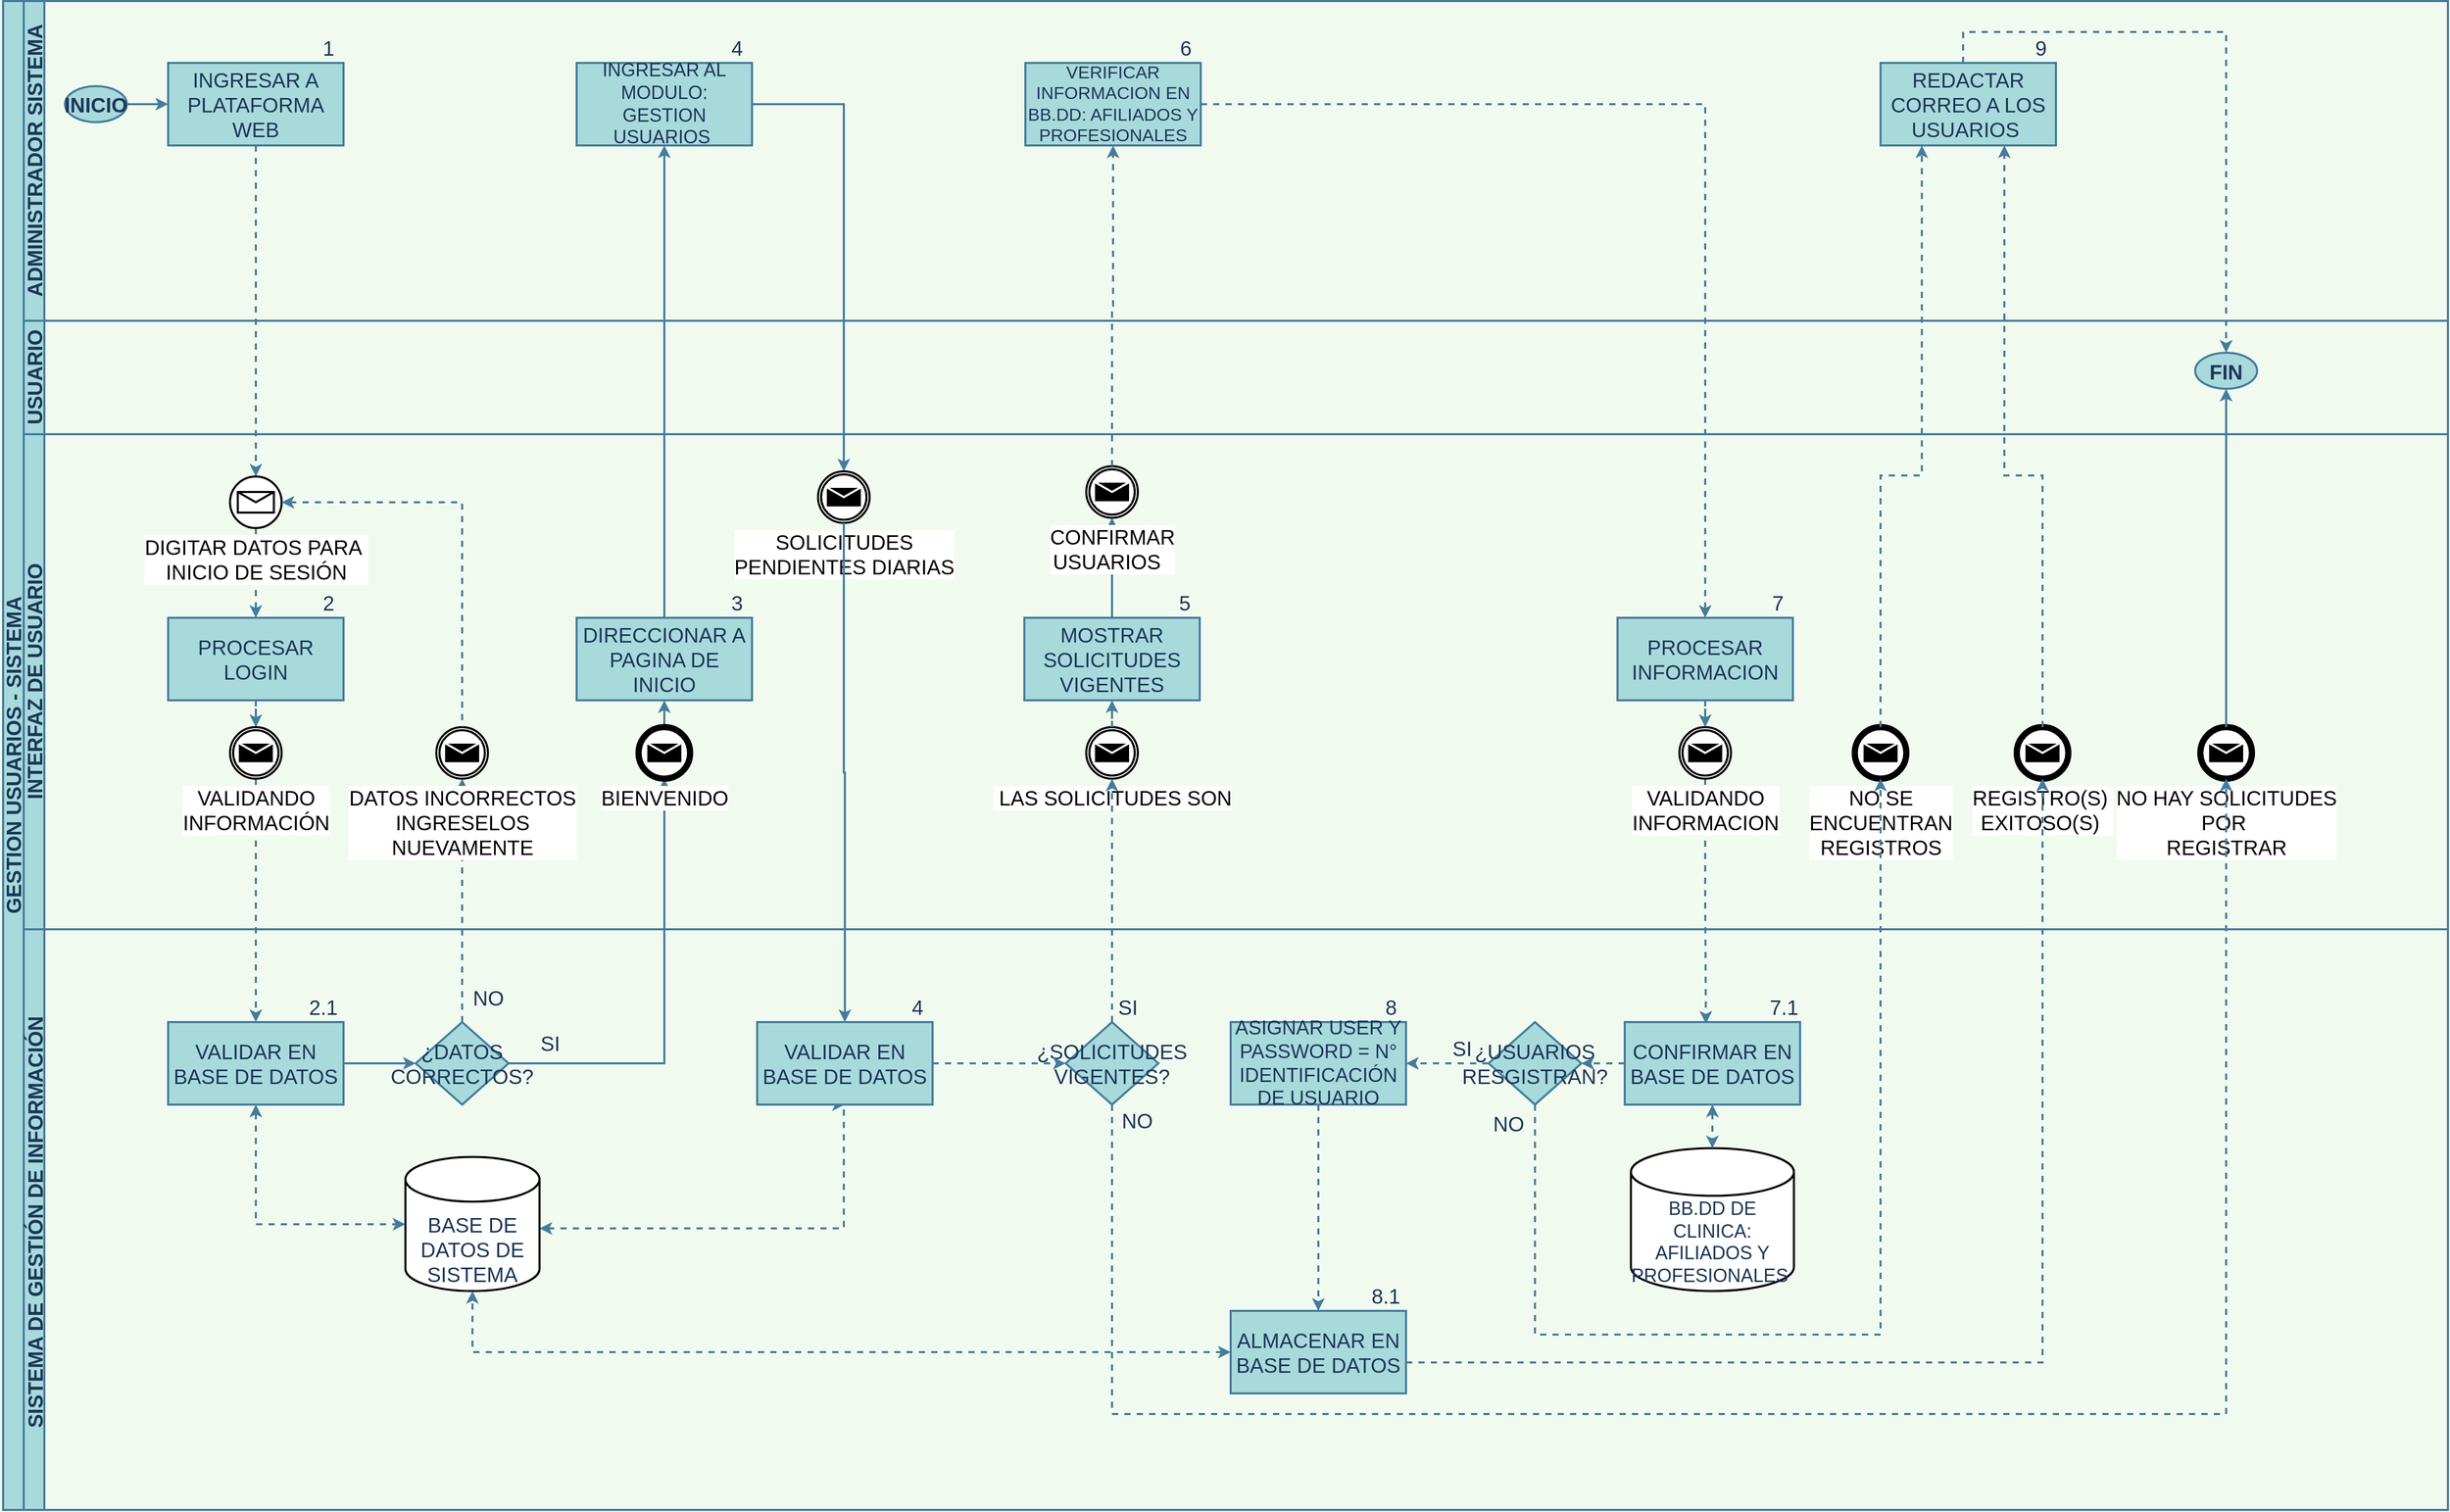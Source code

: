 <mxfile version="15.9.1" type="device"><diagram id="JYSoxw2AWvvSmy6L8tQY" name="Página-1"><mxGraphModel dx="1812" dy="1374" grid="1" gridSize="10" guides="1" tooltips="1" connect="1" arrows="1" fold="1" page="1" pageScale="1" pageWidth="2336" pageHeight="1654" background="#F1FAEE" math="0" shadow="0"><root><mxCell id="0"/><mxCell id="1" parent="0"/><mxCell id="0h0ZGXSgKMVgla4ImIc9-1" value="&lt;font style=&quot;vertical-align: inherit; font-size: 20px;&quot;&gt;&lt;font style=&quot;vertical-align: inherit; font-size: 20px;&quot;&gt;&lt;font style=&quot;vertical-align: inherit; font-size: 20px;&quot;&gt;&lt;font style=&quot;vertical-align: inherit; font-size: 20px;&quot;&gt;&lt;b style=&quot;font-size: 20px;&quot;&gt;&lt;font style=&quot;vertical-align: inherit; font-size: 20px;&quot;&gt;&lt;font style=&quot;vertical-align: inherit; font-size: 20px;&quot;&gt;&lt;font style=&quot;vertical-align: inherit; font-size: 20px;&quot;&gt;&lt;font style=&quot;vertical-align: inherit; font-size: 20px;&quot;&gt;&lt;font style=&quot;vertical-align: inherit; font-size: 20px;&quot;&gt;&lt;font style=&quot;vertical-align: inherit; font-size: 20px;&quot;&gt;&lt;font style=&quot;vertical-align: inherit; font-size: 20px;&quot;&gt;&lt;font style=&quot;vertical-align: inherit; font-size: 20px;&quot;&gt;&lt;font style=&quot;vertical-align: inherit; font-size: 20px;&quot;&gt;&lt;font style=&quot;vertical-align: inherit; font-size: 20px;&quot;&gt;&lt;font style=&quot;vertical-align: inherit; font-size: 20px;&quot;&gt;&lt;font style=&quot;vertical-align: inherit; font-size: 20px;&quot;&gt;&lt;font style=&quot;vertical-align: inherit; font-size: 20px;&quot;&gt;&lt;font style=&quot;vertical-align: inherit; font-size: 20px;&quot;&gt;GESTION USUARIOS - SISTEMA&lt;/font&gt;&lt;/font&gt;&lt;br style=&quot;font-size: 20px;&quot;&gt;&lt;/font&gt;&lt;/font&gt;&lt;/font&gt;&lt;/font&gt;&lt;/font&gt;&lt;/font&gt;&lt;/font&gt;&lt;/font&gt;&lt;/font&gt;&lt;/font&gt;&lt;/font&gt;&lt;/font&gt;&lt;/b&gt;&lt;/font&gt;&lt;/font&gt;&lt;/font&gt;&lt;/font&gt;" style="swimlane;html=1;childLayout=stackLayout;resizeParent=1;resizeParentMax=0;horizontal=0;startSize=20;horizontalStack=0;fillColor=#A8DADC;strokeColor=#457B9D;fontColor=#1D3557;rounded=0;fontSize=20;fontStyle=0;movable=1;resizable=1;rotatable=1;deletable=1;editable=1;connectable=1;strokeWidth=2;" parent="1" vertex="1"><mxGeometry x="110" y="320" width="2370" height="1463" as="geometry"><mxRectangle x="133" y="227" width="30" height="280" as="alternateBounds"/></mxGeometry></mxCell><mxCell id="dF04qxDhT-gApZoGv0Vg-7" style="edgeStyle=orthogonalEdgeStyle;rounded=0;orthogonalLoop=1;jettySize=auto;html=1;startArrow=none;startFill=0;exitX=1;exitY=0.5;exitDx=0;exitDy=0;strokeColor=#457B9D;strokeWidth=2;entryX=0.5;entryY=1;entryDx=0;entryDy=0;entryPerimeter=0;fontSize=20;" parent="0h0ZGXSgKMVgla4ImIc9-1" source="yGRc94hJCYV7UcVCG93I-18" target="yGRc94hJCYV7UcVCG93I-29" edge="1"><mxGeometry relative="1" as="geometry"><mxPoint x="622" y="1240" as="targetPoint"/><mxPoint x="502.0" y="1032" as="sourcePoint"/><Array as="points"><mxPoint x="641" y="1030"/></Array></mxGeometry></mxCell><mxCell id="yGRc94hJCYV7UcVCG93I-7" style="edgeStyle=orthogonalEdgeStyle;rounded=0;orthogonalLoop=1;jettySize=auto;html=1;startArrow=none;startFill=0;dashed=1;strokeColor=#457B9D;strokeWidth=2;fontSize=20;" parent="0h0ZGXSgKMVgla4ImIc9-1" source="yGRc94hJCYV7UcVCG93I-5" target="yGRc94hJCYV7UcVCG93I-8" edge="1"><mxGeometry relative="1" as="geometry"><mxPoint x="310" y="710" as="targetPoint"/><Array as="points"/></mxGeometry></mxCell><mxCell id="dF04qxDhT-gApZoGv0Vg-49" style="edgeStyle=orthogonalEdgeStyle;rounded=0;jumpSize=3;orthogonalLoop=1;jettySize=auto;html=1;dashed=1;fontColor=#1D3557;startArrow=none;startFill=0;strokeColor=#457B9D;strokeWidth=2;fontSize=20;" parent="0h0ZGXSgKMVgla4ImIc9-1" source="yGRc94hJCYV7UcVCG93I-11" target="yGRc94hJCYV7UcVCG93I-13" edge="1"><mxGeometry relative="1" as="geometry"/></mxCell><mxCell id="dF04qxDhT-gApZoGv0Vg-52" style="edgeStyle=orthogonalEdgeStyle;rounded=0;jumpSize=3;orthogonalLoop=1;jettySize=auto;html=1;dashed=1;fontColor=#1D3557;startArrow=none;startFill=0;strokeColor=#457B9D;strokeWidth=2;fontSize=20;" parent="0h0ZGXSgKMVgla4ImIc9-1" source="yGRc94hJCYV7UcVCG93I-18" target="yGRc94hJCYV7UcVCG93I-26" edge="1"><mxGeometry relative="1" as="geometry"/></mxCell><mxCell id="6_C3RgGMV8onaPQXF8D--33" value="&lt;font style=&quot;vertical-align: inherit; font-size: 20px;&quot;&gt;&lt;font style=&quot;vertical-align: inherit; font-size: 20px;&quot;&gt;&lt;font style=&quot;vertical-align: inherit; font-size: 20px;&quot;&gt;&lt;font style=&quot;vertical-align: inherit; font-size: 20px;&quot;&gt;&lt;font style=&quot;vertical-align: inherit; font-size: 20px;&quot;&gt;&lt;font style=&quot;vertical-align: inherit; font-size: 20px;&quot;&gt;ADMINISTRADOR SISTEMA&lt;/font&gt;&lt;/font&gt;&lt;/font&gt;&lt;/font&gt;&lt;/font&gt;&lt;/font&gt;" style="swimlane;html=1;startSize=20;horizontal=0;fillColor=#A8DADC;strokeColor=#457B9D;fontColor=#1D3557;rounded=0;fontSize=20;fontStyle=1;movable=1;resizable=1;rotatable=1;deletable=1;editable=1;connectable=1;strokeWidth=2;" parent="0h0ZGXSgKMVgla4ImIc9-1" vertex="1"><mxGeometry x="20" width="2350" height="310" as="geometry"><mxRectangle x="20" width="2070" height="20" as="alternateBounds"/></mxGeometry></mxCell><mxCell id="yGRc94hJCYV7UcVCG93I-33" value="INGRESAR AL MODULO: GESTION USUARIOS&amp;nbsp;" style="rounded=0;whiteSpace=wrap;html=1;fontSize=18;fontColor=#1D3557;strokeColor=#457B9D;fillColor=#A8DADC;align=center;verticalAlign=middle;movable=1;resizable=1;rotatable=1;deletable=1;editable=1;connectable=1;strokeWidth=2;" parent="6_C3RgGMV8onaPQXF8D--33" vertex="1"><mxGeometry x="536" y="60" width="170" height="80" as="geometry"/></mxCell><mxCell id="8Q7lp7PgOJ6ehgpTDxJz-3" style="edgeStyle=orthogonalEdgeStyle;rounded=0;orthogonalLoop=1;jettySize=auto;html=1;exitX=1;exitY=0.5;exitDx=0;exitDy=0;entryX=0;entryY=0.5;entryDx=0;entryDy=0;fontSize=20;strokeColor=#457B9D;strokeWidth=2;" edge="1" parent="6_C3RgGMV8onaPQXF8D--33" source="0h0ZGXSgKMVgla4ImIc9-41" target="yGRc94hJCYV7UcVCG93I-5"><mxGeometry relative="1" as="geometry"/></mxCell><mxCell id="0h0ZGXSgKMVgla4ImIc9-41" value="INICIO" style="ellipse;whiteSpace=wrap;html=1;fontSize=20;fontColor=#1D3557;strokeColor=#457B9D;fillColor=#A8DADC;align=center;verticalAlign=middle;fontStyle=1;movable=1;resizable=1;rotatable=1;deletable=1;editable=1;connectable=1;strokeWidth=2;" parent="6_C3RgGMV8onaPQXF8D--33" vertex="1"><mxGeometry x="40" y="82.5" width="60" height="35" as="geometry"/></mxCell><mxCell id="yGRc94hJCYV7UcVCG93I-5" value="INGRESAR A PLATAFORMA WEB" style="rounded=0;whiteSpace=wrap;html=1;fontSize=20;fontColor=#1D3557;strokeColor=#457B9D;fillColor=#A8DADC;align=center;verticalAlign=middle;movable=1;resizable=1;rotatable=1;deletable=1;editable=1;connectable=1;strokeWidth=2;" parent="6_C3RgGMV8onaPQXF8D--33" vertex="1"><mxGeometry x="140" y="60" width="170" height="80" as="geometry"/></mxCell><mxCell id="J7Kk39vfDmmZW75b4gVh-98" value="VERIFICAR INFORMACION EN BB.DD: AFILIADOS Y PROFESIONALES" style="rounded=0;whiteSpace=wrap;html=1;fontSize=17;fontColor=#1D3557;strokeColor=#457B9D;fillColor=#A8DADC;align=center;verticalAlign=middle;movable=1;resizable=1;rotatable=1;deletable=1;editable=1;connectable=1;strokeWidth=2;" parent="6_C3RgGMV8onaPQXF8D--33" vertex="1"><mxGeometry x="971" y="60" width="170" height="80" as="geometry"/></mxCell><mxCell id="J7Kk39vfDmmZW75b4gVh-145" value="REDACTAR CORREO A LOS USUARIOS&amp;nbsp;" style="rounded=0;whiteSpace=wrap;html=1;fontSize=20;fontColor=#1D3557;strokeColor=#457B9D;fillColor=#A8DADC;align=center;verticalAlign=middle;movable=1;resizable=1;rotatable=1;deletable=1;editable=1;connectable=1;strokeWidth=2;" parent="6_C3RgGMV8onaPQXF8D--33" vertex="1"><mxGeometry x="1800" y="60" width="170" height="80" as="geometry"/></mxCell><mxCell id="8Q7lp7PgOJ6ehgpTDxJz-10" value="1" style="text;html=1;align=center;verticalAlign=middle;resizable=0;points=[];autosize=1;strokeColor=none;fillColor=none;fontColor=#1D3557;fontSize=20;strokeWidth=2;" vertex="1" parent="6_C3RgGMV8onaPQXF8D--33"><mxGeometry x="280" y="30" width="30" height="30" as="geometry"/></mxCell><mxCell id="8Q7lp7PgOJ6ehgpTDxJz-11" value="4" style="text;html=1;align=center;verticalAlign=middle;resizable=0;points=[];autosize=1;strokeColor=none;fillColor=none;fontColor=#1D3557;fontSize=20;strokeWidth=2;" vertex="1" parent="6_C3RgGMV8onaPQXF8D--33"><mxGeometry x="676" y="30" width="30" height="30" as="geometry"/></mxCell><mxCell id="8Q7lp7PgOJ6ehgpTDxJz-14" value="6" style="text;html=1;align=center;verticalAlign=middle;resizable=0;points=[];autosize=1;strokeColor=none;fillColor=none;fontColor=#1D3557;fontSize=20;strokeWidth=2;" vertex="1" parent="6_C3RgGMV8onaPQXF8D--33"><mxGeometry x="1111" y="30" width="30" height="30" as="geometry"/></mxCell><mxCell id="8Q7lp7PgOJ6ehgpTDxJz-19" value="9" style="text;html=1;align=center;verticalAlign=middle;resizable=0;points=[];autosize=1;strokeColor=none;fillColor=none;fontColor=#1D3557;fontSize=20;strokeWidth=2;" vertex="1" parent="6_C3RgGMV8onaPQXF8D--33"><mxGeometry x="1940" y="30" width="30" height="30" as="geometry"/></mxCell><mxCell id="0h0ZGXSgKMVgla4ImIc9-2" value="&lt;font style=&quot;vertical-align: inherit; font-size: 20px;&quot;&gt;&lt;font style=&quot;vertical-align: inherit; font-size: 20px;&quot;&gt;USUARIO&lt;br style=&quot;font-size: 20px;&quot;&gt;&lt;/font&gt;&lt;/font&gt;" style="swimlane;html=1;startSize=20;horizontal=0;fillColor=#A8DADC;strokeColor=#457B9D;fontColor=#1D3557;rounded=0;fontSize=20;movable=1;resizable=1;rotatable=1;deletable=1;editable=1;connectable=1;strokeWidth=2;" parent="0h0ZGXSgKMVgla4ImIc9-1" vertex="1"><mxGeometry x="20" y="310" width="2350" height="110" as="geometry"/></mxCell><mxCell id="J7Kk39vfDmmZW75b4gVh-147" value="FIN" style="ellipse;whiteSpace=wrap;html=1;fontSize=20;fontColor=#1D3557;strokeColor=#457B9D;fillColor=#A8DADC;align=center;verticalAlign=middle;fontStyle=1;movable=1;resizable=1;rotatable=1;deletable=1;editable=1;connectable=1;strokeWidth=2;" parent="0h0ZGXSgKMVgla4ImIc9-2" vertex="1"><mxGeometry x="2105" y="31" width="60" height="35" as="geometry"/></mxCell><mxCell id="J7Kk39vfDmmZW75b4gVh-61" style="edgeStyle=orthogonalEdgeStyle;rounded=0;orthogonalLoop=1;jettySize=auto;html=1;endArrow=classic;endFill=1;startArrow=none;startFill=0;exitX=1;exitY=0.5;exitDx=0;exitDy=0;entryX=0.5;entryY=0;entryDx=0;entryDy=0;entryPerimeter=0;strokeWidth=2;strokeColor=#457B9D;fontSize=20;" parent="0h0ZGXSgKMVgla4ImIc9-1" source="yGRc94hJCYV7UcVCG93I-33" target="J7Kk39vfDmmZW75b4gVh-79" edge="1"><mxGeometry relative="1" as="geometry"><mxPoint x="770" y="530" as="targetPoint"/><mxPoint x="720" y="230" as="sourcePoint"/><Array as="points"><mxPoint x="815" y="100"/></Array></mxGeometry></mxCell><mxCell id="J7Kk39vfDmmZW75b4gVh-119" style="edgeStyle=orthogonalEdgeStyle;rounded=0;orthogonalLoop=1;jettySize=auto;html=1;dashed=1;startArrow=none;startFill=0;endArrow=classic;endFill=1;entryX=0.463;entryY=0.019;entryDx=0;entryDy=0;entryPerimeter=0;strokeWidth=2;strokeColor=#457B9D;fontSize=20;" parent="0h0ZGXSgKMVgla4ImIc9-1" source="J7Kk39vfDmmZW75b4gVh-117" target="J7Kk39vfDmmZW75b4gVh-120" edge="1"><mxGeometry relative="1" as="geometry"><mxPoint x="1345" y="1160" as="targetPoint"/><Array as="points"/></mxGeometry></mxCell><mxCell id="0h0ZGXSgKMVgla4ImIc9-3" value="&lt;font style=&quot;vertical-align: inherit; font-size: 20px;&quot;&gt;&lt;font style=&quot;vertical-align: inherit; font-size: 20px;&quot;&gt;&lt;font style=&quot;vertical-align: inherit; font-size: 20px;&quot;&gt;&lt;font style=&quot;vertical-align: inherit; font-size: 20px;&quot;&gt;INTERFAZ DE USUARIO&lt;/font&gt;&lt;/font&gt;&lt;/font&gt;&lt;/font&gt;" style="swimlane;html=1;startSize=20;horizontal=0;fillColor=#A8DADC;strokeColor=#457B9D;fontColor=#1D3557;rounded=0;fontSize=20;movable=1;resizable=1;rotatable=1;deletable=1;editable=1;connectable=1;strokeWidth=2;" parent="0h0ZGXSgKMVgla4ImIc9-1" vertex="1"><mxGeometry x="20" y="420" width="2350" height="480" as="geometry"/></mxCell><mxCell id="yGRc94hJCYV7UcVCG93I-10" style="edgeStyle=orthogonalEdgeStyle;rounded=0;orthogonalLoop=1;jettySize=auto;html=1;entryX=0.5;entryY=0;entryDx=0;entryDy=0;dashed=1;startArrow=none;startFill=0;strokeColor=#457B9D;strokeWidth=2;fontSize=20;" parent="0h0ZGXSgKMVgla4ImIc9-3" source="yGRc94hJCYV7UcVCG93I-8" target="yGRc94hJCYV7UcVCG93I-9" edge="1"><mxGeometry relative="1" as="geometry"/></mxCell><mxCell id="yGRc94hJCYV7UcVCG93I-8" value="DIGITAR DATOS PARA&amp;nbsp;&lt;br style=&quot;font-size: 20px;&quot;&gt;INICIO DE SESIÓN&lt;br style=&quot;font-size: 20px;&quot;&gt;" style="points=[[0.145,0.145,0],[0.5,0,0],[0.855,0.145,0],[1,0.5,0],[0.855,0.855,0],[0.5,1,0],[0.145,0.855,0],[0,0.5,0]];shape=mxgraph.bpmn.event;html=1;verticalLabelPosition=bottom;labelBackgroundColor=#ffffff;verticalAlign=top;align=center;perimeter=ellipsePerimeter;outlineConnect=0;aspect=fixed;outline=standard;symbol=message;fontSize=20;strokeWidth=2;" parent="0h0ZGXSgKMVgla4ImIc9-3" vertex="1"><mxGeometry x="200" y="41" width="50" height="50" as="geometry"/></mxCell><mxCell id="dF04qxDhT-gApZoGv0Vg-50" style="edgeStyle=orthogonalEdgeStyle;rounded=0;jumpSize=3;orthogonalLoop=1;jettySize=auto;html=1;dashed=1;fontColor=#1D3557;startArrow=none;startFill=0;strokeColor=#457B9D;strokeWidth=2;fontSize=20;" parent="0h0ZGXSgKMVgla4ImIc9-3" source="yGRc94hJCYV7UcVCG93I-9" target="yGRc94hJCYV7UcVCG93I-11" edge="1"><mxGeometry relative="1" as="geometry"/></mxCell><mxCell id="yGRc94hJCYV7UcVCG93I-9" value="PROCESAR LOGIN" style="rounded=0;whiteSpace=wrap;html=1;fontSize=20;fontColor=#1D3557;strokeColor=#457B9D;fillColor=#A8DADC;align=center;verticalAlign=middle;movable=1;resizable=1;rotatable=1;deletable=1;editable=1;connectable=1;strokeWidth=2;" parent="0h0ZGXSgKMVgla4ImIc9-3" vertex="1"><mxGeometry x="140" y="178" width="170" height="80" as="geometry"/></mxCell><mxCell id="yGRc94hJCYV7UcVCG93I-11" value="VALIDANDO &lt;br style=&quot;font-size: 20px;&quot;&gt;INFORMACIÓN" style="points=[[0.145,0.145,0],[0.5,0,0],[0.855,0.145,0],[1,0.5,0],[0.855,0.855,0],[0.5,1,0],[0.145,0.855,0],[0,0.5,0]];shape=mxgraph.bpmn.event;html=1;verticalLabelPosition=bottom;labelBackgroundColor=#ffffff;verticalAlign=top;align=center;perimeter=ellipsePerimeter;outlineConnect=0;aspect=fixed;outline=throwing;symbol=message;fontSize=20;strokeWidth=2;" parent="0h0ZGXSgKMVgla4ImIc9-3" vertex="1"><mxGeometry x="200" y="284" width="50" height="50" as="geometry"/></mxCell><mxCell id="yGRc94hJCYV7UcVCG93I-26" value="DATOS INCORRECTOS&lt;br style=&quot;font-size: 20px;&quot;&gt;INGRESELOS &lt;br style=&quot;font-size: 20px;&quot;&gt;NUEVAMENTE" style="points=[[0.145,0.145,0],[0.5,0,0],[0.855,0.145,0],[1,0.5,0],[0.855,0.855,0],[0.5,1,0],[0.145,0.855,0],[0,0.5,0]];shape=mxgraph.bpmn.event;html=1;verticalLabelPosition=bottom;labelBackgroundColor=#ffffff;verticalAlign=top;align=center;perimeter=ellipsePerimeter;outlineConnect=0;aspect=fixed;outline=throwing;symbol=message;fontSize=20;strokeWidth=2;" parent="0h0ZGXSgKMVgla4ImIc9-3" vertex="1"><mxGeometry x="400" y="284" width="50" height="50" as="geometry"/></mxCell><mxCell id="dF04qxDhT-gApZoGv0Vg-53" style="edgeStyle=orthogonalEdgeStyle;rounded=0;jumpSize=3;orthogonalLoop=1;jettySize=auto;html=1;entryX=0.5;entryY=1;entryDx=0;entryDy=0;fontColor=#1D3557;startArrow=none;startFill=0;strokeColor=#457B9D;strokeWidth=2;fontSize=20;" parent="0h0ZGXSgKMVgla4ImIc9-3" source="yGRc94hJCYV7UcVCG93I-29" target="yGRc94hJCYV7UcVCG93I-60" edge="1"><mxGeometry relative="1" as="geometry"/></mxCell><mxCell id="yGRc94hJCYV7UcVCG93I-29" value="BIENVENIDO" style="points=[[0.145,0.145,0],[0.5,0,0],[0.855,0.145,0],[1,0.5,0],[0.855,0.855,0],[0.5,1,0],[0.145,0.855,0],[0,0.5,0]];shape=mxgraph.bpmn.event;html=1;verticalLabelPosition=bottom;labelBackgroundColor=#ffffff;verticalAlign=top;align=center;perimeter=ellipsePerimeter;outlineConnect=0;aspect=fixed;outline=end;symbol=message;fontSize=20;strokeWidth=2;" parent="0h0ZGXSgKMVgla4ImIc9-3" vertex="1"><mxGeometry x="596" y="284" width="50" height="50" as="geometry"/></mxCell><mxCell id="yGRc94hJCYV7UcVCG93I-60" value="DIRECCIONAR A PAGINA DE INICIO" style="rounded=0;whiteSpace=wrap;html=1;fontSize=20;fontColor=#1D3557;strokeColor=#457B9D;fillColor=#A8DADC;align=center;verticalAlign=middle;movable=1;resizable=1;rotatable=1;deletable=1;editable=1;connectable=1;strokeWidth=2;" parent="0h0ZGXSgKMVgla4ImIc9-3" vertex="1"><mxGeometry x="536" y="178" width="170" height="80" as="geometry"/></mxCell><mxCell id="dF04qxDhT-gApZoGv0Vg-29" value="2" style="text;html=1;align=center;verticalAlign=middle;resizable=0;points=[];autosize=1;strokeColor=none;fillColor=none;fontColor=#1D3557;fontSize=20;strokeWidth=2;" parent="0h0ZGXSgKMVgla4ImIc9-3" vertex="1"><mxGeometry x="280" y="148" width="30" height="30" as="geometry"/></mxCell><mxCell id="dF04qxDhT-gApZoGv0Vg-31" value="3" style="text;html=1;align=center;verticalAlign=middle;resizable=0;points=[];autosize=1;strokeColor=none;fillColor=none;fontColor=#1D3557;fontSize=20;strokeWidth=2;" parent="0h0ZGXSgKMVgla4ImIc9-3" vertex="1"><mxGeometry x="676" y="148" width="30" height="30" as="geometry"/></mxCell><mxCell id="dF04qxDhT-gApZoGv0Vg-1" style="edgeStyle=orthogonalEdgeStyle;rounded=0;orthogonalLoop=1;jettySize=auto;html=1;startArrow=classic;startFill=1;endArrow=none;endFill=0;dashed=1;exitX=1;exitY=0.5;exitDx=0;exitDy=0;exitPerimeter=0;strokeColor=#457B9D;strokeWidth=2;entryX=0.5;entryY=0;entryDx=0;entryDy=0;entryPerimeter=0;fontSize=20;" parent="0h0ZGXSgKMVgla4ImIc9-3" source="yGRc94hJCYV7UcVCG93I-8" target="yGRc94hJCYV7UcVCG93I-26" edge="1"><mxGeometry relative="1" as="geometry"><mxPoint x="315.0" y="90" as="sourcePoint"/><mxPoint x="455" y="123" as="targetPoint"/></mxGeometry></mxCell><mxCell id="J7Kk39vfDmmZW75b4gVh-79" value="SOLICITUDES &lt;br style=&quot;font-size: 20px;&quot;&gt;PENDIENTES DIARIAS" style="points=[[0.145,0.145,0],[0.5,0,0],[0.855,0.145,0],[1,0.5,0],[0.855,0.855,0],[0.5,1,0],[0.145,0.855,0],[0,0.5,0]];shape=mxgraph.bpmn.event;html=1;verticalLabelPosition=bottom;labelBackgroundColor=#ffffff;verticalAlign=top;align=center;perimeter=ellipsePerimeter;outlineConnect=0;aspect=fixed;outline=throwing;symbol=message;fontSize=20;strokeWidth=2;" parent="0h0ZGXSgKMVgla4ImIc9-3" vertex="1"><mxGeometry x="770" y="36" width="50" height="50" as="geometry"/></mxCell><mxCell id="J7Kk39vfDmmZW75b4gVh-92" value="&amp;nbsp;LAS SOLICITUDES SON" style="points=[[0.145,0.145,0],[0.5,0,0],[0.855,0.145,0],[1,0.5,0],[0.855,0.855,0],[0.5,1,0],[0.145,0.855,0],[0,0.5,0]];shape=mxgraph.bpmn.event;html=1;verticalLabelPosition=bottom;labelBackgroundColor=#ffffff;verticalAlign=top;align=center;perimeter=ellipsePerimeter;outlineConnect=0;aspect=fixed;outline=throwing;symbol=message;fontSize=20;strokeWidth=2;" parent="0h0ZGXSgKMVgla4ImIc9-3" vertex="1"><mxGeometry x="1030" y="284" width="50" height="50" as="geometry"/></mxCell><mxCell id="J7Kk39vfDmmZW75b4gVh-162" style="edgeStyle=orthogonalEdgeStyle;rounded=0;sketch=0;jumpStyle=arc;jumpSize=13;orthogonalLoop=1;jettySize=auto;html=1;exitX=0.5;exitY=0;exitDx=0;exitDy=0;entryX=0.5;entryY=1;entryDx=0;entryDy=0;entryPerimeter=0;startArrow=none;startFill=0;endArrow=classic;endFill=1;strokeColor=#457B9D;strokeWidth=2;fontSize=20;" parent="0h0ZGXSgKMVgla4ImIc9-3" source="J7Kk39vfDmmZW75b4gVh-94" target="J7Kk39vfDmmZW75b4gVh-100" edge="1"><mxGeometry relative="1" as="geometry"><Array as="points"><mxPoint x="1055" y="130"/><mxPoint x="1055" y="130"/></Array></mxGeometry></mxCell><mxCell id="J7Kk39vfDmmZW75b4gVh-94" value="MOSTRAR SOLICITUDES VIGENTES" style="rounded=0;whiteSpace=wrap;html=1;fontSize=20;fontColor=#1D3557;strokeColor=#457B9D;fillColor=#A8DADC;align=center;verticalAlign=middle;movable=1;resizable=1;rotatable=1;deletable=1;editable=1;connectable=1;strokeWidth=2;" parent="0h0ZGXSgKMVgla4ImIc9-3" vertex="1"><mxGeometry x="970" y="178" width="170" height="80" as="geometry"/></mxCell><mxCell id="J7Kk39vfDmmZW75b4gVh-100" value="CONFIRMAR &lt;br&gt;USUARIOS&amp;nbsp;&amp;nbsp;" style="points=[[0.145,0.145,0],[0.5,0,0],[0.855,0.145,0],[1,0.5,0],[0.855,0.855,0],[0.5,1,0],[0.145,0.855,0],[0,0.5,0]];shape=mxgraph.bpmn.event;html=1;verticalLabelPosition=bottom;labelBackgroundColor=#ffffff;verticalAlign=top;align=center;perimeter=ellipsePerimeter;outlineConnect=0;aspect=fixed;outline=throwing;symbol=message;fontSize=20;strokeWidth=2;" parent="0h0ZGXSgKMVgla4ImIc9-3" vertex="1"><mxGeometry x="1030" y="31" width="50" height="50" as="geometry"/></mxCell><mxCell id="J7Kk39vfDmmZW75b4gVh-117" value="VALIDANDO &lt;br&gt;INFORMACION" style="points=[[0.145,0.145,0],[0.5,0,0],[0.855,0.145,0],[1,0.5,0],[0.855,0.855,0],[0.5,1,0],[0.145,0.855,0],[0,0.5,0]];shape=mxgraph.bpmn.event;html=1;verticalLabelPosition=bottom;labelBackgroundColor=#ffffff;verticalAlign=top;align=center;perimeter=ellipsePerimeter;outlineConnect=0;aspect=fixed;outline=throwing;symbol=message;fontSize=20;strokeWidth=2;" parent="0h0ZGXSgKMVgla4ImIc9-3" vertex="1"><mxGeometry x="1605" y="284" width="50" height="50" as="geometry"/></mxCell><mxCell id="J7Kk39vfDmmZW75b4gVh-96" style="edgeStyle=orthogonalEdgeStyle;rounded=0;orthogonalLoop=1;jettySize=auto;html=1;dashed=1;startArrow=none;startFill=0;endArrow=classic;endFill=1;entryX=0.5;entryY=1;entryDx=0;entryDy=0;strokeWidth=2;strokeColor=#457B9D;fontSize=20;" parent="0h0ZGXSgKMVgla4ImIc9-3" source="J7Kk39vfDmmZW75b4gVh-92" target="J7Kk39vfDmmZW75b4gVh-94" edge="1"><mxGeometry relative="1" as="geometry"><mxPoint x="1045" y="320.0" as="targetPoint"/></mxGeometry></mxCell><mxCell id="J7Kk39vfDmmZW75b4gVh-143" value="NO SE &lt;br&gt;ENCUENTRAN&lt;br style=&quot;font-size: 20px&quot;&gt;REGISTROS" style="points=[[0.145,0.145,0],[0.5,0,0],[0.855,0.145,0],[1,0.5,0],[0.855,0.855,0],[0.5,1,0],[0.145,0.855,0],[0,0.5,0]];shape=mxgraph.bpmn.event;html=1;verticalLabelPosition=bottom;labelBackgroundColor=#ffffff;verticalAlign=top;align=center;perimeter=ellipsePerimeter;outlineConnect=0;aspect=fixed;outline=end;symbol=message;fontSize=20;strokeWidth=2;" parent="0h0ZGXSgKMVgla4ImIc9-3" vertex="1"><mxGeometry x="1775" y="284" width="50" height="50" as="geometry"/></mxCell><mxCell id="J7Kk39vfDmmZW75b4gVh-148" value="REGISTRO(S)&amp;nbsp;&lt;br&gt;EXITOSO(S)&amp;nbsp;" style="points=[[0.145,0.145,0],[0.5,0,0],[0.855,0.145,0],[1,0.5,0],[0.855,0.855,0],[0.5,1,0],[0.145,0.855,0],[0,0.5,0]];shape=mxgraph.bpmn.event;html=1;verticalLabelPosition=bottom;labelBackgroundColor=#ffffff;verticalAlign=top;align=center;perimeter=ellipsePerimeter;outlineConnect=0;aspect=fixed;outline=end;symbol=message;fontSize=20;strokeWidth=2;" parent="0h0ZGXSgKMVgla4ImIc9-3" vertex="1"><mxGeometry x="1932" y="284" width="50" height="50" as="geometry"/></mxCell><mxCell id="J7Kk39vfDmmZW75b4gVh-150" value="NO HAY SOLICITUDES &lt;br style=&quot;font-size: 20px&quot;&gt;POR&amp;nbsp;&lt;br&gt;REGISTRAR" style="points=[[0.145,0.145,0],[0.5,0,0],[0.855,0.145,0],[1,0.5,0],[0.855,0.855,0],[0.5,1,0],[0.145,0.855,0],[0,0.5,0]];shape=mxgraph.bpmn.event;html=1;verticalLabelPosition=bottom;labelBackgroundColor=#ffffff;verticalAlign=top;align=center;perimeter=ellipsePerimeter;outlineConnect=0;aspect=fixed;outline=end;symbol=message;fontSize=20;strokeWidth=2;" parent="0h0ZGXSgKMVgla4ImIc9-3" vertex="1"><mxGeometry x="2110" y="284" width="50" height="50" as="geometry"/></mxCell><mxCell id="J7Kk39vfDmmZW75b4gVh-159" style="edgeStyle=orthogonalEdgeStyle;rounded=0;jumpStyle=arc;jumpSize=100;orthogonalLoop=1;jettySize=auto;html=1;exitX=0.5;exitY=1;exitDx=0;exitDy=0;dashed=1;startArrow=none;startFill=0;endArrow=classic;endFill=1;strokeWidth=2;strokeColor=#457B9D;fontSize=20;" parent="0h0ZGXSgKMVgla4ImIc9-3" source="J7Kk39vfDmmZW75b4gVh-155" target="J7Kk39vfDmmZW75b4gVh-117" edge="1"><mxGeometry relative="1" as="geometry"/></mxCell><mxCell id="J7Kk39vfDmmZW75b4gVh-155" value="PROCESAR INFORMACION" style="rounded=0;whiteSpace=wrap;html=1;fontSize=20;fontColor=#1D3557;strokeColor=#457B9D;fillColor=#A8DADC;align=center;verticalAlign=middle;movable=1;resizable=1;rotatable=1;deletable=1;editable=1;connectable=1;strokeWidth=2;" parent="0h0ZGXSgKMVgla4ImIc9-3" vertex="1"><mxGeometry x="1545" y="178" width="170" height="80" as="geometry"/></mxCell><mxCell id="8Q7lp7PgOJ6ehgpTDxJz-13" value="5" style="text;html=1;align=center;verticalAlign=middle;resizable=0;points=[];autosize=1;strokeColor=none;fillColor=none;fontColor=#1D3557;fontSize=20;strokeWidth=2;" vertex="1" parent="0h0ZGXSgKMVgla4ImIc9-3"><mxGeometry x="1110" y="148" width="30" height="30" as="geometry"/></mxCell><mxCell id="8Q7lp7PgOJ6ehgpTDxJz-15" value="7" style="text;html=1;align=center;verticalAlign=middle;resizable=0;points=[];autosize=1;strokeColor=none;fillColor=none;fontColor=#1D3557;fontSize=20;strokeWidth=2;" vertex="1" parent="0h0ZGXSgKMVgla4ImIc9-3"><mxGeometry x="1685" y="148" width="30" height="30" as="geometry"/></mxCell><mxCell id="H-PnVqlTLMaiITe_pR5x-7" value="&lt;font style=&quot;vertical-align: inherit; font-size: 20px;&quot;&gt;&lt;font style=&quot;vertical-align: inherit; font-size: 20px;&quot;&gt;&lt;font style=&quot;vertical-align: inherit; font-size: 20px;&quot;&gt;&lt;font style=&quot;vertical-align: inherit; font-size: 20px;&quot;&gt;&lt;font style=&quot;vertical-align: inherit; font-size: 20px;&quot;&gt;&lt;font style=&quot;vertical-align: inherit; font-size: 20px;&quot;&gt;&lt;font style=&quot;vertical-align: inherit; font-size: 20px;&quot;&gt;&lt;font style=&quot;vertical-align: inherit; font-size: 20px;&quot;&gt;SISTEMA DE GESTIÓN DE INFORMACIÓN&amp;nbsp;&lt;/font&gt;&lt;/font&gt;&lt;/font&gt;&lt;/font&gt;&lt;/font&gt;&lt;/font&gt;&lt;/font&gt;&lt;/font&gt;" style="swimlane;html=1;startSize=20;horizontal=0;fillColor=#A8DADC;strokeColor=#457B9D;fontColor=#1D3557;rounded=0;fontSize=20;fontStyle=1;movable=1;resizable=1;rotatable=1;deletable=1;editable=1;connectable=1;strokeWidth=2;" parent="0h0ZGXSgKMVgla4ImIc9-1" vertex="1"><mxGeometry x="20" y="900" width="2350" height="563" as="geometry"/></mxCell><mxCell id="J7Kk39vfDmmZW75b4gVh-86" style="edgeStyle=orthogonalEdgeStyle;rounded=0;orthogonalLoop=1;jettySize=auto;html=1;dashed=1;startArrow=classic;startFill=1;endArrow=classic;endFill=1;strokeWidth=2;strokeColor=#457B9D;entryX=0.5;entryY=1;entryDx=0;entryDy=0;fontSize=20;" parent="H-PnVqlTLMaiITe_pR5x-7" source="H-PnVqlTLMaiITe_pR5x-116" target="J7Kk39vfDmmZW75b4gVh-85" edge="1"><mxGeometry relative="1" as="geometry"><mxPoint x="770" y="190" as="targetPoint"/><Array as="points"><mxPoint x="795" y="290"/><mxPoint x="795" y="170"/></Array></mxGeometry></mxCell><mxCell id="H-PnVqlTLMaiITe_pR5x-116" value="&lt;span style=&quot;color: rgb(29 , 53 , 87) ; font-size: 20px&quot;&gt;&lt;br style=&quot;font-size: 20px&quot;&gt;&lt;br style=&quot;font-size: 20px&quot;&gt;BASE DE DATOS DE SISTEMA&lt;br&gt;&lt;/span&gt;" style="strokeWidth=2;html=1;shape=mxgraph.flowchart.database;whiteSpace=wrap;movable=1;resizable=1;rotatable=1;deletable=1;editable=1;connectable=1;fontSize=20;" parent="H-PnVqlTLMaiITe_pR5x-7" vertex="1"><mxGeometry x="370" y="220.75" width="130" height="130" as="geometry"/></mxCell><mxCell id="yGRc94hJCYV7UcVCG93I-20" style="edgeStyle=orthogonalEdgeStyle;rounded=0;orthogonalLoop=1;jettySize=auto;html=1;dashed=1;startArrow=classic;startFill=1;strokeColor=#457B9D;strokeWidth=2;fontSize=20;exitX=0.5;exitY=1;exitDx=0;exitDy=0;" parent="H-PnVqlTLMaiITe_pR5x-7" source="yGRc94hJCYV7UcVCG93I-13" target="H-PnVqlTLMaiITe_pR5x-116" edge="1"><mxGeometry relative="1" as="geometry"><Array as="points"><mxPoint x="225" y="286"/></Array></mxGeometry></mxCell><mxCell id="yGRc94hJCYV7UcVCG93I-28" style="edgeStyle=orthogonalEdgeStyle;rounded=0;orthogonalLoop=1;jettySize=auto;html=1;entryX=0;entryY=0.5;entryDx=0;entryDy=0;startArrow=none;startFill=0;endArrow=classic;endFill=1;strokeColor=#457B9D;fontSize=20;strokeWidth=2;" parent="H-PnVqlTLMaiITe_pR5x-7" source="yGRc94hJCYV7UcVCG93I-13" target="yGRc94hJCYV7UcVCG93I-18" edge="1"><mxGeometry relative="1" as="geometry"/></mxCell><mxCell id="yGRc94hJCYV7UcVCG93I-13" value="VALIDAR EN BASE DE DATOS" style="rounded=0;whiteSpace=wrap;html=1;fontSize=20;fontColor=#1D3557;strokeColor=#457B9D;fillColor=#A8DADC;align=center;verticalAlign=middle;movable=1;resizable=1;rotatable=1;deletable=1;editable=1;connectable=1;strokeWidth=2;" parent="H-PnVqlTLMaiITe_pR5x-7" vertex="1"><mxGeometry x="140" y="90" width="170" height="80" as="geometry"/></mxCell><mxCell id="yGRc94hJCYV7UcVCG93I-18" value="¿DATOS CORRECTOS?" style="rhombus;whiteSpace=wrap;html=1;fontSize=20;fontColor=#1D3557;strokeColor=#457B9D;fillColor=#A8DADC;align=center;verticalAlign=middle;movable=1;resizable=1;rotatable=1;deletable=1;editable=1;connectable=1;strokeWidth=2;" parent="H-PnVqlTLMaiITe_pR5x-7" vertex="1"><mxGeometry x="380" y="90" width="90" height="80" as="geometry"/></mxCell><mxCell id="yGRc94hJCYV7UcVCG93I-24" value="NO" style="text;html=1;align=center;verticalAlign=middle;resizable=1;points=[];autosize=1;strokeColor=none;fillColor=none;fontSize=20;fontColor=#1D3557;movable=1;rotatable=1;deletable=1;editable=1;connectable=1;strokeWidth=2;" parent="H-PnVqlTLMaiITe_pR5x-7" vertex="1"><mxGeometry x="425" y="51" width="50" height="30" as="geometry"/></mxCell><mxCell id="yGRc94hJCYV7UcVCG93I-25" value="SI" style="text;html=1;align=center;verticalAlign=middle;resizable=1;points=[];autosize=1;strokeColor=none;fillColor=none;fontSize=20;fontColor=#1D3557;movable=1;rotatable=1;deletable=1;editable=1;connectable=1;strokeWidth=2;" parent="H-PnVqlTLMaiITe_pR5x-7" vertex="1"><mxGeometry x="495" y="95" width="30" height="30" as="geometry"/></mxCell><mxCell id="dF04qxDhT-gApZoGv0Vg-30" value="2.1" style="text;html=1;align=center;verticalAlign=middle;resizable=0;points=[];autosize=1;strokeColor=none;fillColor=none;fontColor=#1D3557;fontSize=20;strokeWidth=2;" parent="H-PnVqlTLMaiITe_pR5x-7" vertex="1"><mxGeometry x="270" y="60" width="40" height="30" as="geometry"/></mxCell><mxCell id="J7Kk39vfDmmZW75b4gVh-83" value="¿SOLICITUDES&lt;br style=&quot;font-size: 20px;&quot;&gt;VIGENTES?" style="rhombus;whiteSpace=wrap;html=1;fontSize=20;fontColor=#1D3557;strokeColor=#457B9D;fillColor=#A8DADC;align=center;verticalAlign=middle;movable=1;resizable=1;rotatable=1;deletable=1;editable=1;connectable=1;strokeWidth=2;" parent="H-PnVqlTLMaiITe_pR5x-7" vertex="1"><mxGeometry x="1010" y="90" width="90" height="80" as="geometry"/></mxCell><mxCell id="J7Kk39vfDmmZW75b4gVh-87" style="edgeStyle=orthogonalEdgeStyle;rounded=0;orthogonalLoop=1;jettySize=auto;html=1;entryX=0;entryY=0.5;entryDx=0;entryDy=0;dashed=1;startArrow=none;startFill=0;endArrow=classic;endFill=1;strokeWidth=2;strokeColor=#457B9D;fontSize=20;" parent="H-PnVqlTLMaiITe_pR5x-7" source="J7Kk39vfDmmZW75b4gVh-85" target="J7Kk39vfDmmZW75b4gVh-83" edge="1"><mxGeometry relative="1" as="geometry"/></mxCell><mxCell id="J7Kk39vfDmmZW75b4gVh-85" value="VALIDAR EN BASE DE DATOS" style="rounded=0;whiteSpace=wrap;html=1;fontSize=20;fontColor=#1D3557;strokeColor=#457B9D;fillColor=#A8DADC;align=center;verticalAlign=middle;movable=1;resizable=1;rotatable=1;deletable=1;editable=1;connectable=1;strokeWidth=2;" parent="H-PnVqlTLMaiITe_pR5x-7" vertex="1"><mxGeometry x="711" y="90" width="170" height="80" as="geometry"/></mxCell><mxCell id="J7Kk39vfDmmZW75b4gVh-90" value="SI" style="text;html=1;align=center;verticalAlign=middle;resizable=1;points=[];autosize=1;strokeColor=none;fillColor=none;fontSize=20;fontColor=#1D3557;movable=1;rotatable=1;deletable=1;editable=1;connectable=1;strokeWidth=2;" parent="H-PnVqlTLMaiITe_pR5x-7" vertex="1"><mxGeometry x="1055" y="60" width="30" height="30" as="geometry"/></mxCell><mxCell id="J7Kk39vfDmmZW75b4gVh-102" value="&lt;span style=&quot;color: rgb(29 , 53 , 87) ; font-size: 18px&quot;&gt;&lt;br&gt;&lt;br&gt;BB.DD DE CLINICA: AFILIADOS Y PROFESIONALES&amp;nbsp;&lt;/span&gt;" style="strokeWidth=2;html=1;shape=mxgraph.flowchart.database;whiteSpace=wrap;movable=1;resizable=1;rotatable=1;deletable=1;editable=1;connectable=1;fontSize=18;fontStyle=0" parent="H-PnVqlTLMaiITe_pR5x-7" vertex="1"><mxGeometry x="1558" y="212.25" width="158" height="138.5" as="geometry"/></mxCell><mxCell id="J7Kk39vfDmmZW75b4gVh-105" value="NO" style="text;html=1;align=center;verticalAlign=middle;resizable=1;points=[];autosize=1;strokeColor=none;fillColor=none;fontSize=20;fontColor=#1D3557;movable=1;rotatable=1;deletable=1;editable=1;connectable=1;strokeWidth=2;" parent="H-PnVqlTLMaiITe_pR5x-7" vertex="1"><mxGeometry x="1054" y="170" width="50" height="30" as="geometry"/></mxCell><mxCell id="8Q7lp7PgOJ6ehgpTDxJz-4" style="edgeStyle=orthogonalEdgeStyle;rounded=0;orthogonalLoop=1;jettySize=auto;html=1;fontSize=19;startArrow=none;startFill=0;strokeColor=#457B9D;dashed=1;strokeWidth=2;" edge="1" parent="H-PnVqlTLMaiITe_pR5x-7" source="J7Kk39vfDmmZW75b4gVh-109" target="J7Kk39vfDmmZW75b4gVh-124"><mxGeometry relative="1" as="geometry"/></mxCell><mxCell id="J7Kk39vfDmmZW75b4gVh-109" value="¿USUARIOS RESGISTRAN?" style="rhombus;whiteSpace=wrap;html=1;fontSize=20;fontColor=#1D3557;strokeColor=#457B9D;fillColor=#A8DADC;align=center;verticalAlign=middle;movable=1;resizable=1;rotatable=1;deletable=1;editable=1;connectable=1;strokeWidth=2;" parent="H-PnVqlTLMaiITe_pR5x-7" vertex="1"><mxGeometry x="1420" y="90" width="90" height="80" as="geometry"/></mxCell><mxCell id="8Q7lp7PgOJ6ehgpTDxJz-5" style="edgeStyle=orthogonalEdgeStyle;rounded=0;orthogonalLoop=1;jettySize=auto;html=1;exitX=0;exitY=0.5;exitDx=0;exitDy=0;entryX=1;entryY=0.5;entryDx=0;entryDy=0;dashed=1;fontSize=19;startArrow=none;startFill=0;strokeColor=#457B9D;strokeWidth=2;" edge="1" parent="H-PnVqlTLMaiITe_pR5x-7" source="J7Kk39vfDmmZW75b4gVh-120" target="J7Kk39vfDmmZW75b4gVh-109"><mxGeometry relative="1" as="geometry"/></mxCell><mxCell id="8Q7lp7PgOJ6ehgpTDxJz-6" value="" style="edgeStyle=orthogonalEdgeStyle;rounded=0;orthogonalLoop=1;jettySize=auto;html=1;dashed=1;fontSize=19;startArrow=none;startFill=0;strokeColor=#457B9D;strokeWidth=2;" edge="1" parent="H-PnVqlTLMaiITe_pR5x-7" source="J7Kk39vfDmmZW75b4gVh-120" target="J7Kk39vfDmmZW75b4gVh-109"><mxGeometry relative="1" as="geometry"/></mxCell><mxCell id="8Q7lp7PgOJ6ehgpTDxJz-7" style="edgeStyle=orthogonalEdgeStyle;rounded=0;orthogonalLoop=1;jettySize=auto;html=1;exitX=0.5;exitY=1;exitDx=0;exitDy=0;entryX=0.5;entryY=0;entryDx=0;entryDy=0;entryPerimeter=0;dashed=1;fontSize=19;startArrow=classic;startFill=1;strokeColor=#457B9D;strokeWidth=2;" edge="1" parent="H-PnVqlTLMaiITe_pR5x-7" source="J7Kk39vfDmmZW75b4gVh-120" target="J7Kk39vfDmmZW75b4gVh-102"><mxGeometry relative="1" as="geometry"/></mxCell><mxCell id="J7Kk39vfDmmZW75b4gVh-120" value="CONFIRMAR EN BASE DE DATOS" style="rounded=0;whiteSpace=wrap;html=1;fontSize=20;fontColor=#1D3557;strokeColor=#457B9D;fillColor=#A8DADC;align=center;verticalAlign=middle;movable=1;resizable=1;rotatable=1;deletable=1;editable=1;connectable=1;strokeWidth=2;" parent="H-PnVqlTLMaiITe_pR5x-7" vertex="1"><mxGeometry x="1552" y="90" width="170" height="80" as="geometry"/></mxCell><mxCell id="8Q7lp7PgOJ6ehgpTDxJz-8" style="edgeStyle=orthogonalEdgeStyle;rounded=0;orthogonalLoop=1;jettySize=auto;html=1;exitX=0.5;exitY=1;exitDx=0;exitDy=0;dashed=1;fontSize=18;startArrow=none;startFill=0;strokeColor=#457B9D;strokeWidth=2;" edge="1" parent="H-PnVqlTLMaiITe_pR5x-7" source="J7Kk39vfDmmZW75b4gVh-124" target="J7Kk39vfDmmZW75b4gVh-136"><mxGeometry relative="1" as="geometry"/></mxCell><mxCell id="J7Kk39vfDmmZW75b4gVh-124" value="ASIGNAR USER Y PASSWORD = N° IDENTIFICACIÓN DE USUARIO" style="rounded=0;whiteSpace=wrap;html=1;fontSize=19;fontColor=#1D3557;strokeColor=#457B9D;fillColor=#A8DADC;align=center;verticalAlign=middle;movable=1;resizable=1;rotatable=1;deletable=1;editable=1;connectable=1;strokeWidth=2;" parent="H-PnVqlTLMaiITe_pR5x-7" vertex="1"><mxGeometry x="1170" y="90" width="170" height="80" as="geometry"/></mxCell><mxCell id="J7Kk39vfDmmZW75b4gVh-136" value="ALMACENAR EN BASE DE DATOS" style="rounded=0;whiteSpace=wrap;html=1;fontSize=20;fontColor=#1D3557;strokeColor=#457B9D;fillColor=#A8DADC;align=center;verticalAlign=middle;movable=1;resizable=1;rotatable=1;deletable=1;editable=1;connectable=1;strokeWidth=2;" parent="H-PnVqlTLMaiITe_pR5x-7" vertex="1"><mxGeometry x="1170" y="370" width="170" height="80" as="geometry"/></mxCell><mxCell id="J7Kk39vfDmmZW75b4gVh-153" value="SI" style="text;html=1;align=center;verticalAlign=middle;resizable=1;points=[];autosize=1;strokeColor=none;fillColor=none;fontSize=20;fontColor=#1D3557;movable=1;rotatable=1;deletable=1;editable=1;connectable=1;strokeWidth=2;" parent="H-PnVqlTLMaiITe_pR5x-7" vertex="1"><mxGeometry x="1379" y="100" width="30" height="30" as="geometry"/></mxCell><mxCell id="J7Kk39vfDmmZW75b4gVh-154" value="NO" style="text;html=1;align=center;verticalAlign=middle;resizable=1;points=[];autosize=1;strokeColor=none;fillColor=none;fontSize=20;fontColor=#1D3557;movable=1;rotatable=1;deletable=1;editable=1;connectable=1;strokeWidth=2;" parent="H-PnVqlTLMaiITe_pR5x-7" vertex="1"><mxGeometry x="1414" y="173" width="50" height="30" as="geometry"/></mxCell><mxCell id="J7Kk39vfDmmZW75b4gVh-137" style="edgeStyle=orthogonalEdgeStyle;rounded=0;orthogonalLoop=1;jettySize=auto;html=1;dashed=1;startArrow=classic;startFill=1;endArrow=classic;endFill=1;jumpStyle=arc;jumpSize=13;entryX=0.5;entryY=1;entryDx=0;entryDy=0;entryPerimeter=0;strokeWidth=2;strokeColor=#457B9D;fontSize=20;exitX=0;exitY=0.5;exitDx=0;exitDy=0;" parent="H-PnVqlTLMaiITe_pR5x-7" source="J7Kk39vfDmmZW75b4gVh-136" target="H-PnVqlTLMaiITe_pR5x-116" edge="1"><mxGeometry relative="1" as="geometry"><mxPoint x="570" y="283" as="targetPoint"/><Array as="points"><mxPoint x="435" y="410"/></Array></mxGeometry></mxCell><mxCell id="8Q7lp7PgOJ6ehgpTDxJz-12" value="4" style="text;html=1;align=center;verticalAlign=middle;resizable=0;points=[];autosize=1;strokeColor=none;fillColor=none;fontColor=#1D3557;fontSize=20;strokeWidth=2;" vertex="1" parent="H-PnVqlTLMaiITe_pR5x-7"><mxGeometry x="851" y="60" width="30" height="30" as="geometry"/></mxCell><mxCell id="8Q7lp7PgOJ6ehgpTDxJz-16" value="7.1" style="text;html=1;align=center;verticalAlign=middle;resizable=0;points=[];autosize=1;strokeColor=none;fillColor=none;fontColor=#1D3557;fontSize=20;strokeWidth=2;" vertex="1" parent="H-PnVqlTLMaiITe_pR5x-7"><mxGeometry x="1686" y="60" width="40" height="30" as="geometry"/></mxCell><mxCell id="8Q7lp7PgOJ6ehgpTDxJz-17" value="8" style="text;html=1;align=center;verticalAlign=middle;resizable=0;points=[];autosize=1;strokeColor=none;fillColor=none;fontColor=#1D3557;fontSize=20;strokeWidth=2;" vertex="1" parent="H-PnVqlTLMaiITe_pR5x-7"><mxGeometry x="1310" y="60" width="30" height="30" as="geometry"/></mxCell><mxCell id="8Q7lp7PgOJ6ehgpTDxJz-18" value="8.1" style="text;html=1;align=center;verticalAlign=middle;resizable=0;points=[];autosize=1;strokeColor=none;fillColor=none;fontColor=#1D3557;fontSize=20;strokeWidth=2;" vertex="1" parent="H-PnVqlTLMaiITe_pR5x-7"><mxGeometry x="1300" y="340" width="40" height="30" as="geometry"/></mxCell><mxCell id="J7Kk39vfDmmZW75b4gVh-101" style="edgeStyle=orthogonalEdgeStyle;rounded=0;orthogonalLoop=1;jettySize=auto;html=1;dashed=1;startArrow=none;startFill=0;endArrow=classic;endFill=1;entryX=0.5;entryY=1;entryDx=0;entryDy=0;strokeWidth=2;strokeColor=#457B9D;fontSize=20;" parent="0h0ZGXSgKMVgla4ImIc9-1" source="J7Kk39vfDmmZW75b4gVh-100" target="J7Kk39vfDmmZW75b4gVh-98" edge="1"><mxGeometry relative="1" as="geometry"><mxPoint x="1065" y="230" as="targetPoint"/></mxGeometry></mxCell><mxCell id="J7Kk39vfDmmZW75b4gVh-142" style="edgeStyle=orthogonalEdgeStyle;rounded=0;jumpStyle=arc;jumpSize=100;orthogonalLoop=1;jettySize=auto;html=1;dashed=1;startArrow=none;startFill=0;endArrow=classic;endFill=1;strokeWidth=2;strokeColor=#457B9D;entryX=0.5;entryY=1;entryDx=0;entryDy=0;entryPerimeter=0;fontSize=20;" parent="0h0ZGXSgKMVgla4ImIc9-1" source="J7Kk39vfDmmZW75b4gVh-109" edge="1" target="J7Kk39vfDmmZW75b4gVh-143"><mxGeometry relative="1" as="geometry"><mxPoint x="1820" y="1030" as="targetPoint"/><Array as="points"><mxPoint x="1820" y="1293"/></Array></mxGeometry></mxCell><mxCell id="J7Kk39vfDmmZW75b4gVh-138" style="edgeStyle=orthogonalEdgeStyle;rounded=0;orthogonalLoop=1;jettySize=auto;html=1;dashed=1;startArrow=none;startFill=0;endArrow=classic;endFill=1;entryX=0.5;entryY=1;entryDx=0;entryDy=0;entryPerimeter=0;strokeWidth=2;strokeColor=#457B9D;fontSize=20;" parent="0h0ZGXSgKMVgla4ImIc9-1" source="J7Kk39vfDmmZW75b4gVh-136" target="J7Kk39vfDmmZW75b4gVh-148" edge="1"><mxGeometry relative="1" as="geometry"><mxPoint x="2020" y="1050" as="targetPoint"/><Array as="points"><mxPoint x="1977" y="1320"/></Array></mxGeometry></mxCell><mxCell id="J7Kk39vfDmmZW75b4gVh-104" style="edgeStyle=orthogonalEdgeStyle;rounded=0;orthogonalLoop=1;jettySize=auto;html=1;dashed=1;startArrow=none;startFill=0;endArrow=classic;endFill=1;jumpStyle=none;jumpSize=100;sketch=0;strokeWidth=2;strokeColor=#457B9D;fontSize=20;entryX=0.5;entryY=1;entryDx=0;entryDy=0;entryPerimeter=0;" parent="0h0ZGXSgKMVgla4ImIc9-1" source="J7Kk39vfDmmZW75b4gVh-83" target="J7Kk39vfDmmZW75b4gVh-150" edge="1"><mxGeometry relative="1" as="geometry"><mxPoint x="2180" y="840" as="targetPoint"/><Array as="points"><mxPoint x="1075" y="1370"/><mxPoint x="2155" y="1370"/></Array></mxGeometry></mxCell><mxCell id="J7Kk39vfDmmZW75b4gVh-152" style="edgeStyle=orthogonalEdgeStyle;rounded=0;jumpStyle=arc;jumpSize=100;orthogonalLoop=1;jettySize=auto;html=1;startArrow=none;startFill=0;endArrow=classic;endFill=1;strokeWidth=2;strokeColor=#457B9D;exitX=0.5;exitY=0;exitDx=0;exitDy=0;exitPerimeter=0;entryX=0.5;entryY=1;entryDx=0;entryDy=0;fontSize=20;" parent="0h0ZGXSgKMVgla4ImIc9-1" source="J7Kk39vfDmmZW75b4gVh-150" target="J7Kk39vfDmmZW75b4gVh-147" edge="1"><mxGeometry relative="1" as="geometry"><mxPoint x="2170" y="560" as="targetPoint"/><Array as="points"/></mxGeometry></mxCell><mxCell id="J7Kk39vfDmmZW75b4gVh-156" style="edgeStyle=orthogonalEdgeStyle;rounded=0;jumpStyle=arc;jumpSize=100;orthogonalLoop=1;jettySize=auto;html=1;entryX=0.5;entryY=0;entryDx=0;entryDy=0;dashed=1;startArrow=none;startFill=0;endArrow=classic;endFill=1;strokeWidth=2;strokeColor=#457B9D;fontSize=20;" parent="0h0ZGXSgKMVgla4ImIc9-1" source="J7Kk39vfDmmZW75b4gVh-98" target="J7Kk39vfDmmZW75b4gVh-155" edge="1"><mxGeometry relative="1" as="geometry"/></mxCell><mxCell id="J7Kk39vfDmmZW75b4gVh-161" style="edgeStyle=orthogonalEdgeStyle;rounded=0;jumpStyle=arc;jumpSize=100;orthogonalLoop=1;jettySize=auto;html=1;dashed=1;startArrow=none;startFill=0;endArrow=classic;endFill=1;strokeWidth=2;strokeColor=#457B9D;fontSize=20;" parent="0h0ZGXSgKMVgla4ImIc9-1" source="J7Kk39vfDmmZW75b4gVh-148" target="J7Kk39vfDmmZW75b4gVh-145" edge="1"><mxGeometry relative="1" as="geometry"><mxPoint x="2015.0" y="630" as="targetPoint"/><Array as="points"><mxPoint x="1977" y="460"/><mxPoint x="1940" y="460"/></Array></mxGeometry></mxCell><mxCell id="J7Kk39vfDmmZW75b4gVh-91" style="edgeStyle=orthogonalEdgeStyle;rounded=0;orthogonalLoop=1;jettySize=auto;html=1;dashed=1;startArrow=none;startFill=0;endArrow=classic;endFill=1;strokeWidth=2;strokeColor=#457B9D;fontSize=20;" parent="0h0ZGXSgKMVgla4ImIc9-1" source="J7Kk39vfDmmZW75b4gVh-83" target="J7Kk39vfDmmZW75b4gVh-92" edge="1"><mxGeometry relative="1" as="geometry"><mxPoint x="1065" y="990" as="targetPoint"/><Array as="points"/></mxGeometry></mxCell><mxCell id="J7Kk39vfDmmZW75b4gVh-146" style="edgeStyle=orthogonalEdgeStyle;rounded=0;jumpStyle=arc;jumpSize=100;orthogonalLoop=1;jettySize=auto;html=1;dashed=1;startArrow=none;startFill=0;endArrow=classic;endFill=1;strokeWidth=2;strokeColor=#457B9D;entryX=0.5;entryY=0;entryDx=0;entryDy=0;fontSize=20;" parent="0h0ZGXSgKMVgla4ImIc9-1" source="J7Kk39vfDmmZW75b4gVh-145" target="J7Kk39vfDmmZW75b4gVh-147" edge="1"><mxGeometry relative="1" as="geometry"><mxPoint x="2170" y="98" as="targetPoint"/><Array as="points"><mxPoint x="1900" y="30"/><mxPoint x="2155" y="30"/></Array></mxGeometry></mxCell><mxCell id="8Q7lp7PgOJ6ehgpTDxJz-2" style="edgeStyle=orthogonalEdgeStyle;rounded=0;orthogonalLoop=1;jettySize=auto;html=1;exitX=0.5;exitY=0;exitDx=0;exitDy=0;entryX=0.5;entryY=1;entryDx=0;entryDy=0;entryPerimeter=0;fontSize=20;strokeColor=#457B9D;strokeWidth=2;startArrow=classic;startFill=1;endArrow=none;endFill=0;" edge="1" parent="0h0ZGXSgKMVgla4ImIc9-1" source="J7Kk39vfDmmZW75b4gVh-85" target="J7Kk39vfDmmZW75b4gVh-79"><mxGeometry relative="1" as="geometry"/></mxCell><mxCell id="dF04qxDhT-gApZoGv0Vg-55" style="edgeStyle=orthogonalEdgeStyle;rounded=0;jumpSize=3;orthogonalLoop=1;jettySize=auto;html=1;fontColor=#1D3557;startArrow=none;startFill=0;strokeColor=#457B9D;strokeWidth=2;fontSize=20;entryX=0.5;entryY=1;entryDx=0;entryDy=0;" parent="0h0ZGXSgKMVgla4ImIc9-1" source="yGRc94hJCYV7UcVCG93I-60" target="yGRc94hJCYV7UcVCG93I-33" edge="1"><mxGeometry relative="1" as="geometry"><mxPoint x="622" y="401" as="targetPoint"/></mxGeometry></mxCell><mxCell id="8Q7lp7PgOJ6ehgpTDxJz-9" style="edgeStyle=orthogonalEdgeStyle;rounded=0;orthogonalLoop=1;jettySize=auto;html=1;dashed=1;fontSize=18;startArrow=none;startFill=0;strokeColor=#457B9D;strokeWidth=2;exitX=0.5;exitY=0;exitDx=0;exitDy=0;exitPerimeter=0;" edge="1" parent="0h0ZGXSgKMVgla4ImIc9-1" source="J7Kk39vfDmmZW75b4gVh-143" target="J7Kk39vfDmmZW75b4gVh-145"><mxGeometry relative="1" as="geometry"><mxPoint x="1820" y="660" as="sourcePoint"/><Array as="points"><mxPoint x="1820" y="460"/><mxPoint x="1860" y="460"/></Array></mxGeometry></mxCell></root></mxGraphModel></diagram></mxfile>